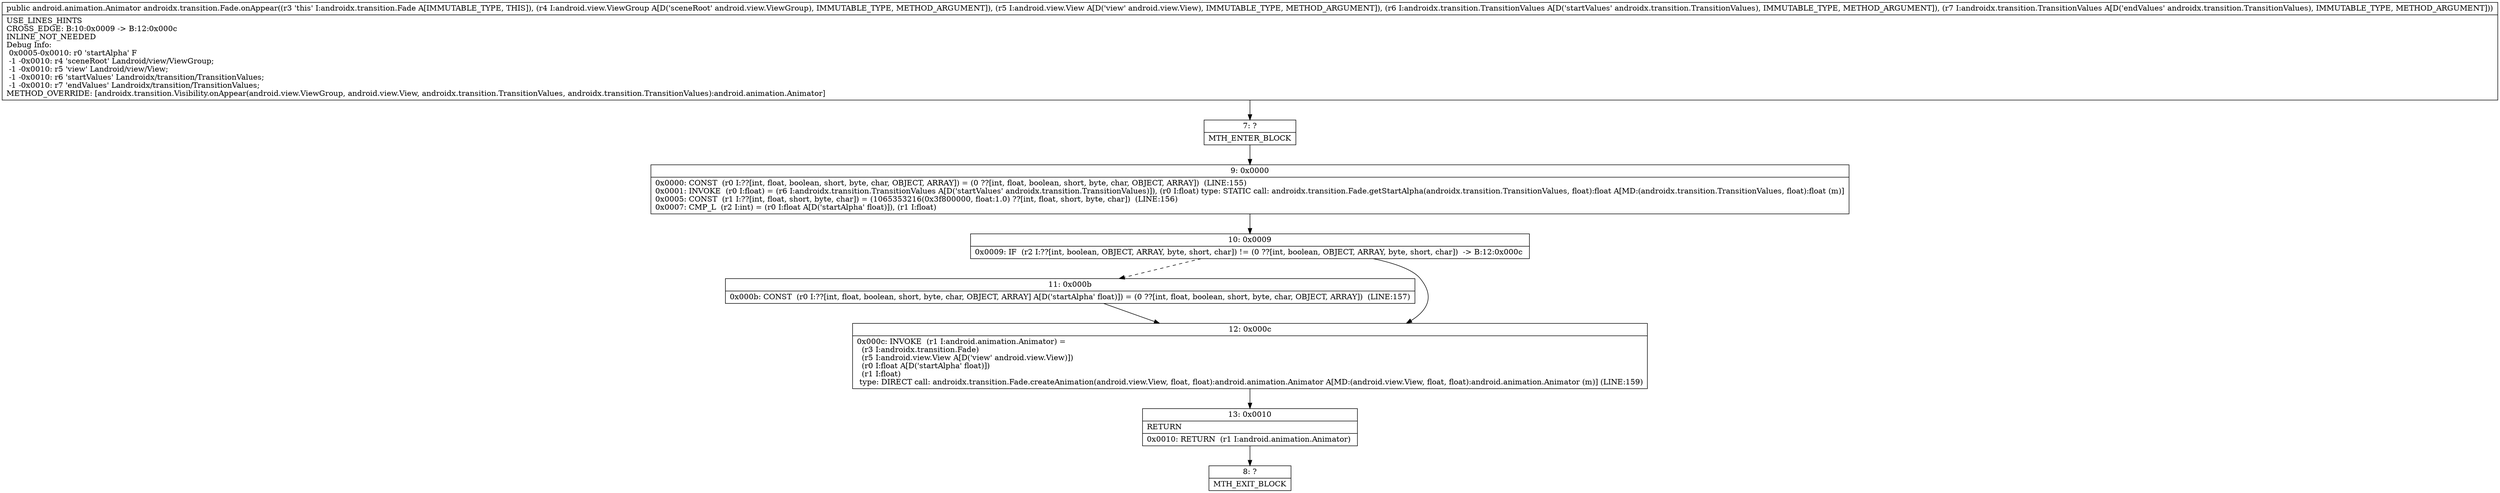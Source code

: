 digraph "CFG forandroidx.transition.Fade.onAppear(Landroid\/view\/ViewGroup;Landroid\/view\/View;Landroidx\/transition\/TransitionValues;Landroidx\/transition\/TransitionValues;)Landroid\/animation\/Animator;" {
Node_7 [shape=record,label="{7\:\ ?|MTH_ENTER_BLOCK\l}"];
Node_9 [shape=record,label="{9\:\ 0x0000|0x0000: CONST  (r0 I:??[int, float, boolean, short, byte, char, OBJECT, ARRAY]) = (0 ??[int, float, boolean, short, byte, char, OBJECT, ARRAY])  (LINE:155)\l0x0001: INVOKE  (r0 I:float) = (r6 I:androidx.transition.TransitionValues A[D('startValues' androidx.transition.TransitionValues)]), (r0 I:float) type: STATIC call: androidx.transition.Fade.getStartAlpha(androidx.transition.TransitionValues, float):float A[MD:(androidx.transition.TransitionValues, float):float (m)]\l0x0005: CONST  (r1 I:??[int, float, short, byte, char]) = (1065353216(0x3f800000, float:1.0) ??[int, float, short, byte, char])  (LINE:156)\l0x0007: CMP_L  (r2 I:int) = (r0 I:float A[D('startAlpha' float)]), (r1 I:float) \l}"];
Node_10 [shape=record,label="{10\:\ 0x0009|0x0009: IF  (r2 I:??[int, boolean, OBJECT, ARRAY, byte, short, char]) != (0 ??[int, boolean, OBJECT, ARRAY, byte, short, char])  \-\> B:12:0x000c \l}"];
Node_11 [shape=record,label="{11\:\ 0x000b|0x000b: CONST  (r0 I:??[int, float, boolean, short, byte, char, OBJECT, ARRAY] A[D('startAlpha' float)]) = (0 ??[int, float, boolean, short, byte, char, OBJECT, ARRAY])  (LINE:157)\l}"];
Node_12 [shape=record,label="{12\:\ 0x000c|0x000c: INVOKE  (r1 I:android.animation.Animator) = \l  (r3 I:androidx.transition.Fade)\l  (r5 I:android.view.View A[D('view' android.view.View)])\l  (r0 I:float A[D('startAlpha' float)])\l  (r1 I:float)\l type: DIRECT call: androidx.transition.Fade.createAnimation(android.view.View, float, float):android.animation.Animator A[MD:(android.view.View, float, float):android.animation.Animator (m)] (LINE:159)\l}"];
Node_13 [shape=record,label="{13\:\ 0x0010|RETURN\l|0x0010: RETURN  (r1 I:android.animation.Animator) \l}"];
Node_8 [shape=record,label="{8\:\ ?|MTH_EXIT_BLOCK\l}"];
MethodNode[shape=record,label="{public android.animation.Animator androidx.transition.Fade.onAppear((r3 'this' I:androidx.transition.Fade A[IMMUTABLE_TYPE, THIS]), (r4 I:android.view.ViewGroup A[D('sceneRoot' android.view.ViewGroup), IMMUTABLE_TYPE, METHOD_ARGUMENT]), (r5 I:android.view.View A[D('view' android.view.View), IMMUTABLE_TYPE, METHOD_ARGUMENT]), (r6 I:androidx.transition.TransitionValues A[D('startValues' androidx.transition.TransitionValues), IMMUTABLE_TYPE, METHOD_ARGUMENT]), (r7 I:androidx.transition.TransitionValues A[D('endValues' androidx.transition.TransitionValues), IMMUTABLE_TYPE, METHOD_ARGUMENT]))  | USE_LINES_HINTS\lCROSS_EDGE: B:10:0x0009 \-\> B:12:0x000c\lINLINE_NOT_NEEDED\lDebug Info:\l  0x0005\-0x0010: r0 'startAlpha' F\l  \-1 \-0x0010: r4 'sceneRoot' Landroid\/view\/ViewGroup;\l  \-1 \-0x0010: r5 'view' Landroid\/view\/View;\l  \-1 \-0x0010: r6 'startValues' Landroidx\/transition\/TransitionValues;\l  \-1 \-0x0010: r7 'endValues' Landroidx\/transition\/TransitionValues;\lMETHOD_OVERRIDE: [androidx.transition.Visibility.onAppear(android.view.ViewGroup, android.view.View, androidx.transition.TransitionValues, androidx.transition.TransitionValues):android.animation.Animator]\l}"];
MethodNode -> Node_7;Node_7 -> Node_9;
Node_9 -> Node_10;
Node_10 -> Node_11[style=dashed];
Node_10 -> Node_12;
Node_11 -> Node_12;
Node_12 -> Node_13;
Node_13 -> Node_8;
}

